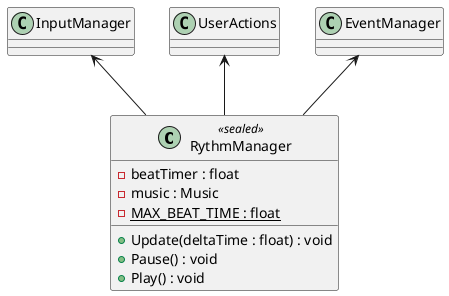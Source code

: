 @startuml
class RythmManager <<sealed>> {
    - beatTimer : float
    - music : Music
    - {static} MAX_BEAT_TIME : float
    + Update(deltaTime : float) : void
    + Pause() : void
    + Play() : void
}
InputManager <-- RythmManager
UserActions <-- RythmManager
EventManager <-- RythmManager
@enduml

